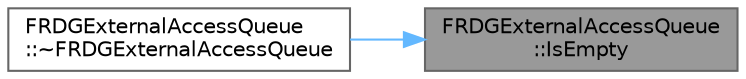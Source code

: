 digraph "FRDGExternalAccessQueue::IsEmpty"
{
 // INTERACTIVE_SVG=YES
 // LATEX_PDF_SIZE
  bgcolor="transparent";
  edge [fontname=Helvetica,fontsize=10,labelfontname=Helvetica,labelfontsize=10];
  node [fontname=Helvetica,fontsize=10,shape=box,height=0.2,width=0.4];
  rankdir="RL";
  Node1 [id="Node000001",label="FRDGExternalAccessQueue\l::IsEmpty",height=0.2,width=0.4,color="gray40", fillcolor="grey60", style="filled", fontcolor="black",tooltip=" "];
  Node1 -> Node2 [id="edge1_Node000001_Node000002",dir="back",color="steelblue1",style="solid",tooltip=" "];
  Node2 [id="Node000002",label="FRDGExternalAccessQueue\l::~FRDGExternalAccessQueue",height=0.2,width=0.4,color="grey40", fillcolor="white", style="filled",URL="$d8/d39/classFRDGExternalAccessQueue.html#a1b2513d116daea75605b179ba9a19ab2",tooltip=" "];
}

